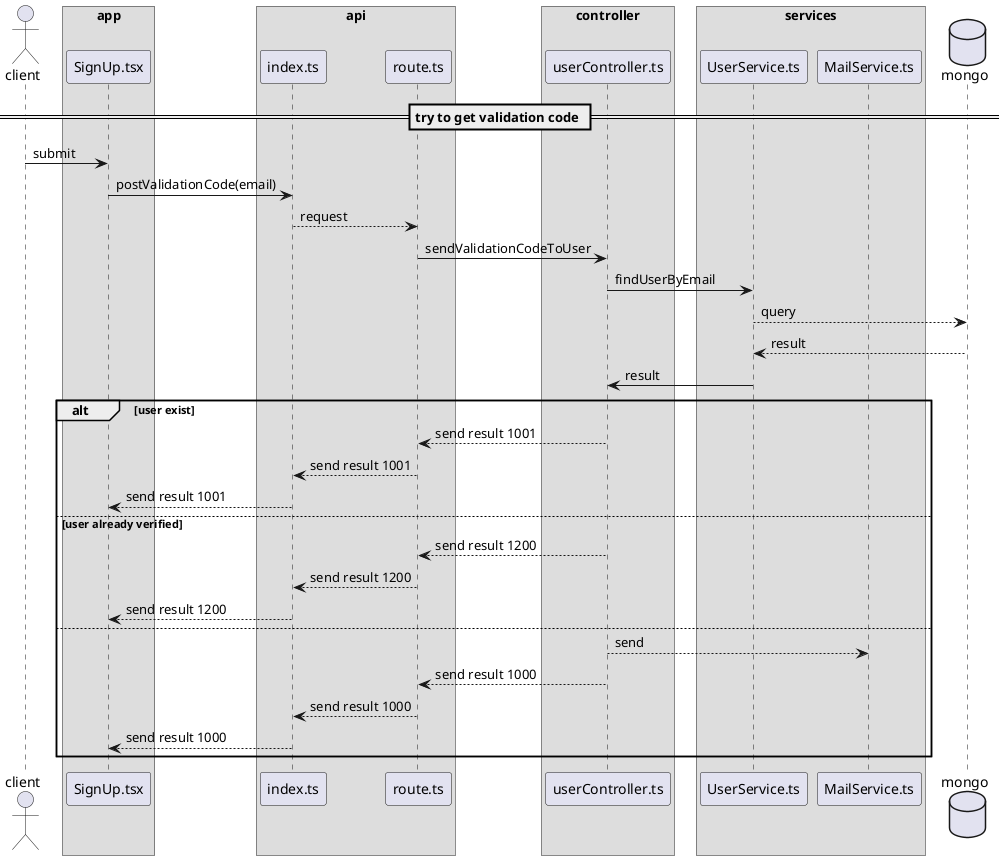 @startuml
skinparam BoxPadding 10

actor client

box app
participant SignUp.tsx
end box

box api
participant index.ts
participant route.ts
end box

box controller
participant userController.ts
end box

box services
participant UserService.ts
participant MailService.ts
end box


database mongo
== try to get validation code ==
client -> SignUp.tsx: submit
SignUp.tsx -> index.ts: postValidationCode(email)
index.ts --> route.ts: request
route.ts -> userController.ts: sendValidationCodeToUser
userController.ts -> UserService.ts: findUserByEmail
UserService.ts --> mongo: query
mongo --> UserService.ts: result
UserService.ts -> userController.ts: result

alt user exist
    userController.ts --> route.ts: send result 1001
    route.ts --> index.ts: send result 1001
    index.ts --> SignUp.tsx: send result 1001
else user already verified
    userController.ts --> route.ts: send result 1200
    route.ts --> index.ts: send result 1200
    index.ts --> SignUp.tsx: send result 1200
else
    userController.ts --> MailService.ts: send
    userController.ts --> route.ts: send result 1000
    route.ts --> index.ts: send result 1000
    index.ts --> SignUp.tsx: send result 1000
end

@enduml